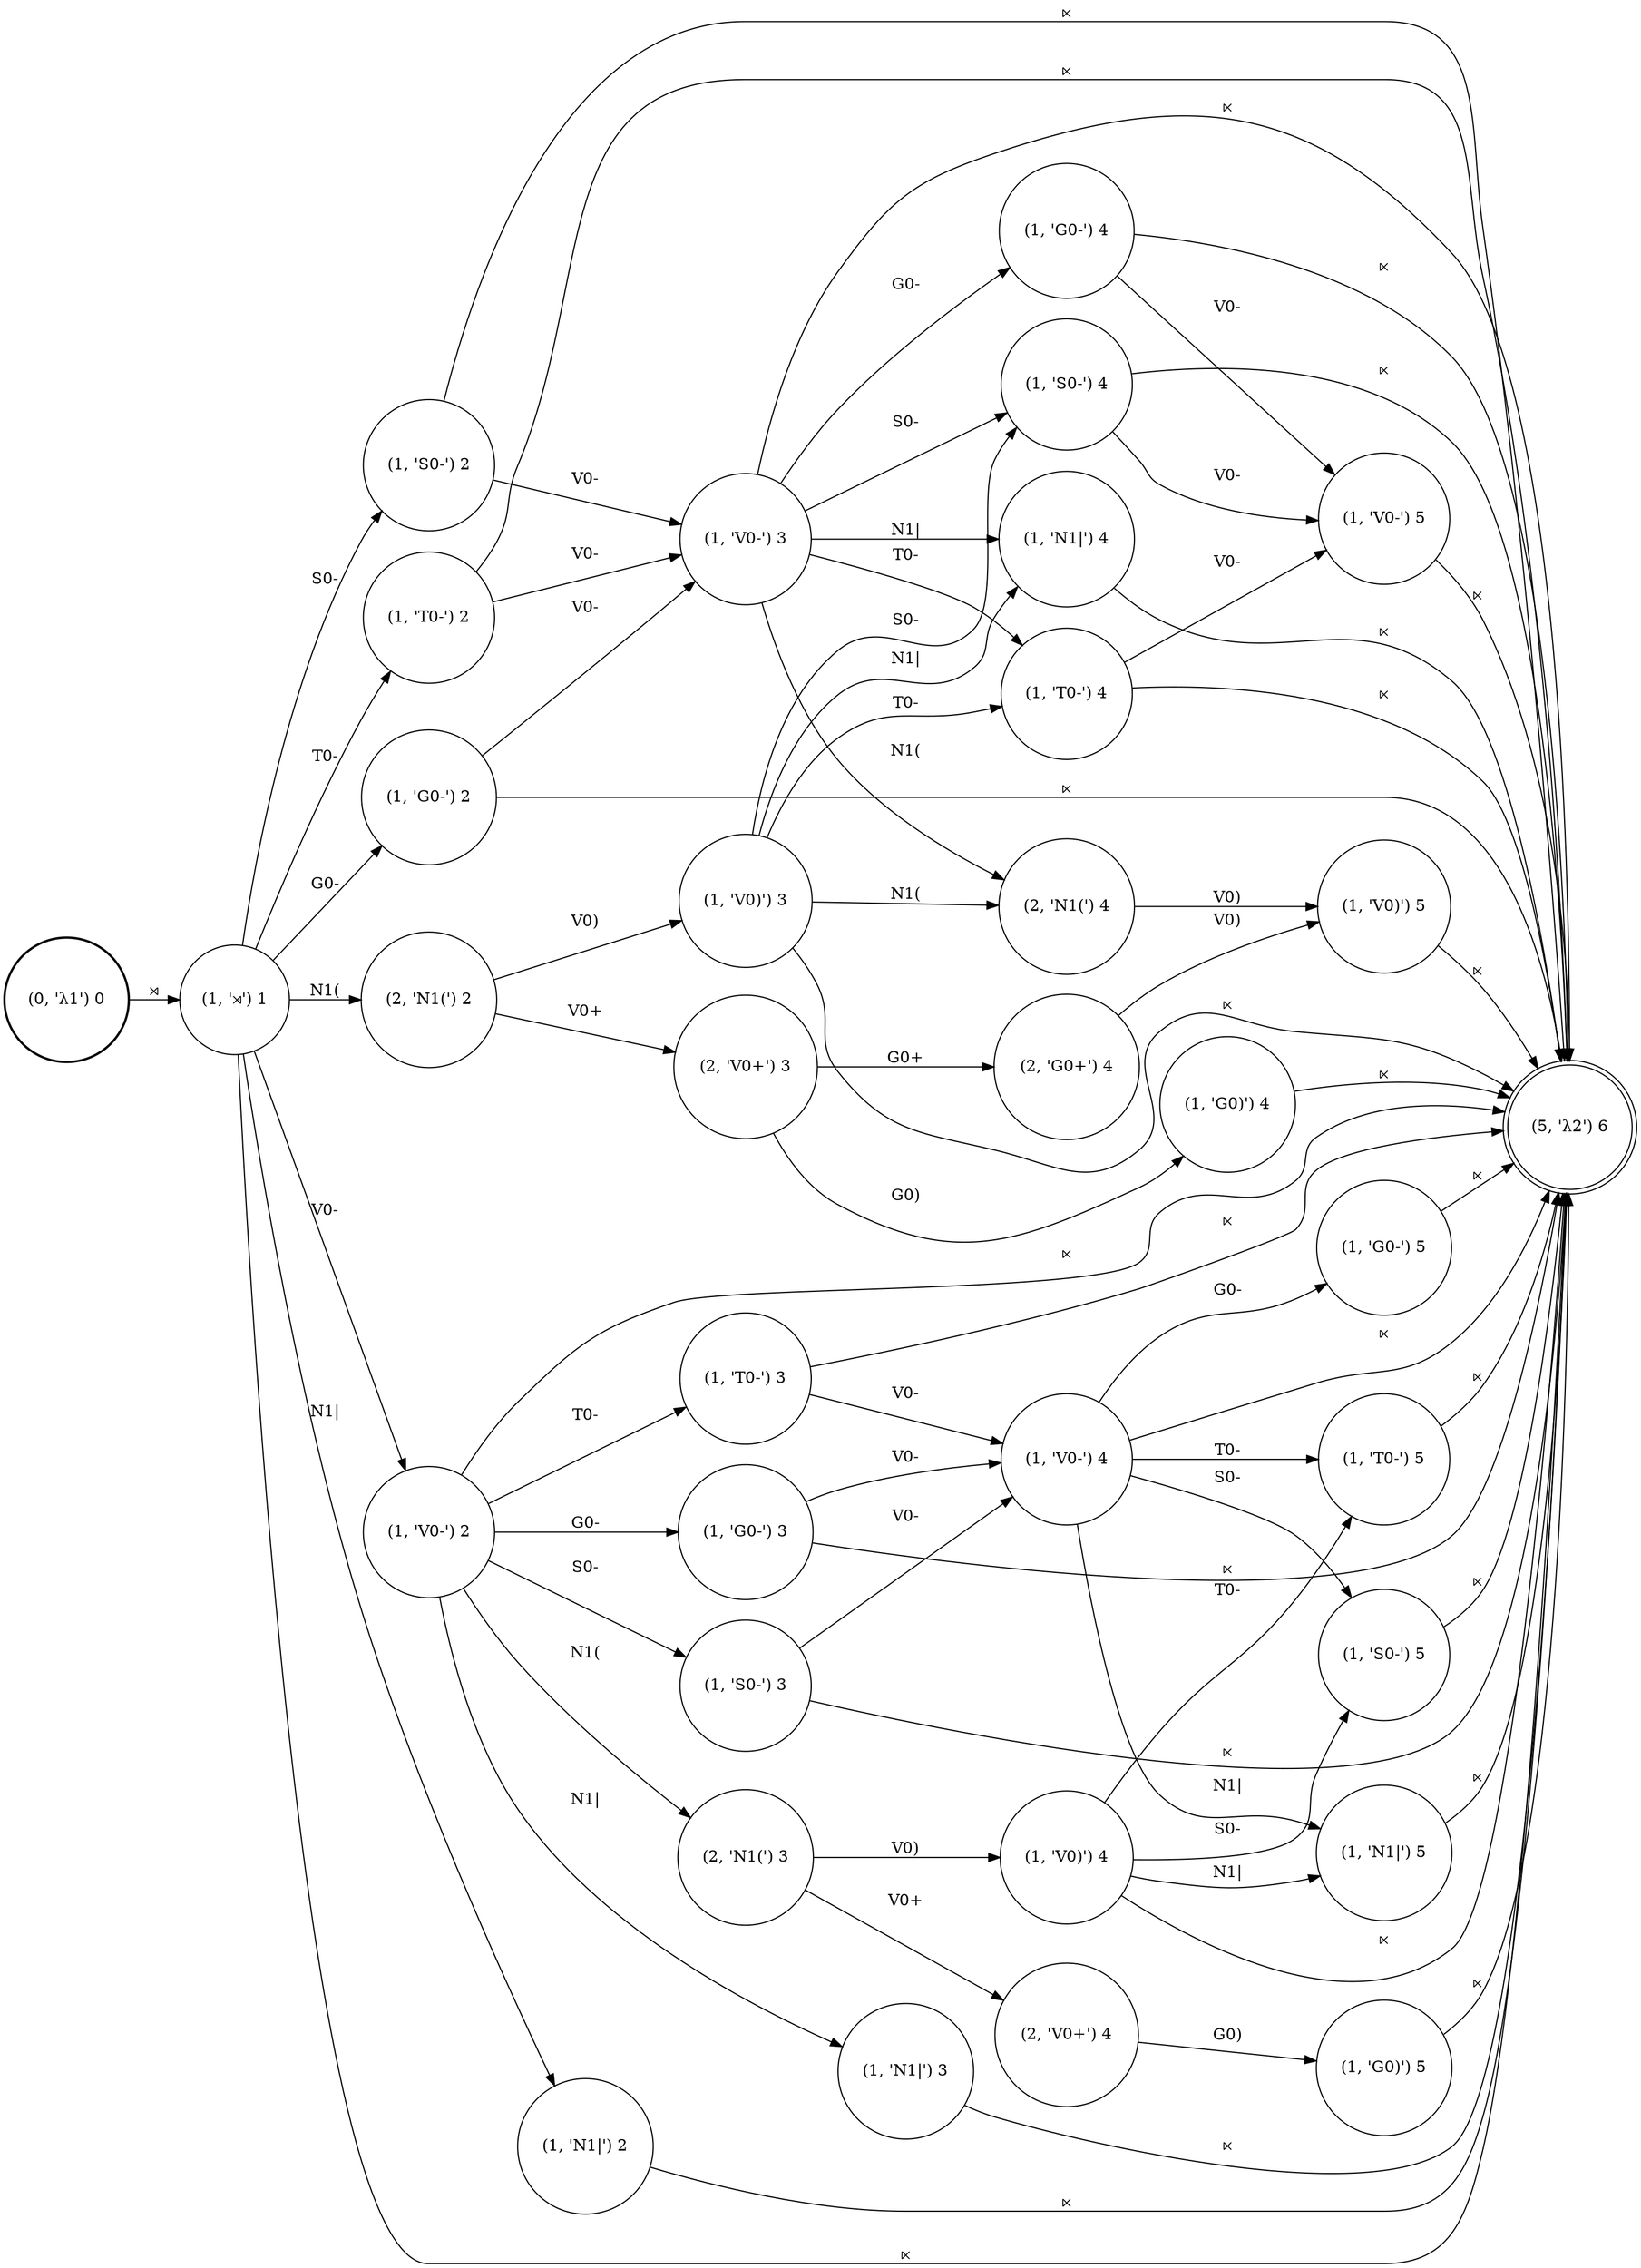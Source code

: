 digraph G {
rankdir=LR;
0 [style=solid, shape=circle, label="(1, 'G0-') 4"]
1 [style=solid, shape=doublecircle, label="(5, 'λ2') 6"]
2 [style=solid, shape=circle, label="(1, 'V0)') 5"]
3 [style=solid, shape=circle, label="(1, 'V0-') 3"]
4 [style=solid, shape=circle, label="(1, 'N1|') 3"]
5 [style=solid, shape=circle, label="(2, 'V0+') 3"]
6 [style=solid, shape=circle, label="(2, 'G0+') 4"]
7 [style=solid, shape=circle, label="(1, 'S0-') 4"]
8 [style=solid, shape=circle, label="(1, 'T0-') 3"]
9 [style=solid, shape=circle, label="(1, 'G0)') 5"]
10 [style=solid, shape=circle, label="(2, 'N1(') 4"]
11 [style=solid, shape=circle, label="(1, 'G0-') 3"]
12 [style=solid, shape=circle, label="(1, 'V0-') 2"]
13 [style=solid, shape=circle, label="(1, 'N1|') 2"]
14 [style=solid, shape=circle, label="(1, 'V0-') 5"]
15 [style=solid, shape=circle, label="(1, 'N1|') 5"]
16 [style=solid, shape=circle, label="(1, 'V0)') 4"]
17 [style=solid, shape=circle, label="(1, 'T0-') 2"]
18 [style=solid, shape=circle, label="(1, 'T0-') 5"]
19 [style=solid, shape=circle, label="(1, 'S0-') 3"]
20 [style=solid, shape=circle, label="(1, '⋊') 1"]
21 [style=solid, shape=circle, label="(1, 'G0)') 4"]
22 [style=solid, shape=circle, label="(2, 'N1(') 3"]
23 [style=bold, shape=circle, label="(0, 'λ1') 0"]
24 [style=solid, shape=circle, label="(1, 'G0-') 2"]
25 [style=solid, shape=circle, label="(1, 'V0-') 4"]
26 [style=solid, shape=circle, label="(1, 'N1|') 4"]
27 [style=solid, shape=circle, label="(1, 'G0-') 5"]
28 [style=solid, shape=circle, label="(1, 'V0)') 3"]
29 [style=solid, shape=circle, label="(2, 'V0+') 4"]
30 [style=solid, shape=circle, label="(1, 'T0-') 4"]
31 [style=solid, shape=circle, label="(1, 'S0-') 2"]
32 [style=solid, shape=circle, label="(1, 'S0-') 5"]
33 [style=solid, shape=circle, label="(2, 'N1(') 2"]
11 -> 25 [style=solid, label="V0-"]
15 -> 1 [style=solid, label="⋉"]
12 -> 22 [style=solid, label="N1("]
14 -> 1 [style=solid, label="⋉"]
11 -> 1 [style=solid, label="⋉"]
12 -> 19 [style=solid, label="S0-"]
29 -> 9 [style=solid, label="G0)"]
18 -> 1 [style=solid, label="⋉"]
5 -> 21 [style=solid, label="G0)"]
27 -> 1 [style=solid, label="⋉"]
12 -> 8 [style=solid, label="T0-"]
5 -> 6 [style=solid, label="G0+"]
12 -> 4 [style=solid, label="N1|"]
7 -> 14 [style=solid, label="V0-"]
8 -> 1 [style=solid, label="⋉"]
7 -> 1 [style=solid, label="⋉"]
12 -> 11 [style=solid, label="G0-"]
8 -> 25 [style=solid, label="V0-"]
13 -> 1 [style=solid, label="⋉"]
16 -> 18 [style=solid, label="T0-"]
28 -> 30 [style=solid, label="T0-"]
17 -> 1 [style=solid, label="⋉"]
28 -> 10 [style=solid, label="N1("]
17 -> 3 [style=solid, label="V0-"]
16 -> 32 [style=solid, label="S0-"]
28 -> 7 [style=solid, label="S0-"]
33 -> 28 [style=solid, label="V0)"]
16 -> 15 [style=solid, label="N1|"]
28 -> 26 [style=solid, label="N1|"]
33 -> 5 [style=solid, label="V0+"]
16 -> 1 [style=solid, label="⋉"]
28 -> 1 [style=solid, label="⋉"]
24 -> 3 [style=solid, label="V0-"]
23 -> 20 [style=solid, label="⋊"]
25 -> 1 [style=solid, label="⋉"]
20 -> 33 [style=solid, label="N1("]
19 -> 25 [style=solid, label="V0-"]
24 -> 1 [style=solid, label="⋉"]
20 -> 24 [style=solid, label="G0-"]
19 -> 1 [style=solid, label="⋉"]
3 -> 1 [style=solid, label="⋉"]
25 -> 32 [style=solid, label="S0-"]
20 -> 1 [style=solid, label="⋉"]
10 -> 2 [style=solid, label="V0)"]
3 -> 10 [style=solid, label="N1("]
25 -> 18 [style=solid, label="T0-"]
20 -> 31 [style=solid, label="S0-"]
3 -> 7 [style=solid, label="S0-"]
25 -> 15 [style=solid, label="N1|"]
20 -> 13 [style=solid, label="N1|"]
30 -> 1 [style=solid, label="⋉"]
3 -> 30 [style=solid, label="T0-"]
25 -> 27 [style=solid, label="G0-"]
20 -> 12 [style=solid, label="V0-"]
30 -> 14 [style=solid, label="V0-"]
3 -> 26 [style=solid, label="N1|"]
26 -> 1 [style=solid, label="⋉"]
20 -> 17 [style=solid, label="T0-"]
0 -> 14 [style=solid, label="V0-"]
3 -> 0 [style=solid, label="G0-"]
9 -> 1 [style=solid, label="⋉"]
31 -> 3 [style=solid, label="V0-"]
0 -> 1 [style=solid, label="⋉"]
4 -> 1 [style=solid, label="⋉"]
2 -> 1 [style=solid, label="⋉"]
6 -> 2 [style=solid, label="V0)"]
31 -> 1 [style=solid, label="⋉"]
21 -> 1 [style=solid, label="⋉"]
22 -> 16 [style=solid, label="V0)"]
32 -> 1 [style=solid, label="⋉"]
12 -> 1 [style=solid, label="⋉"]
22 -> 29 [style=solid, label="V0+"]
}
